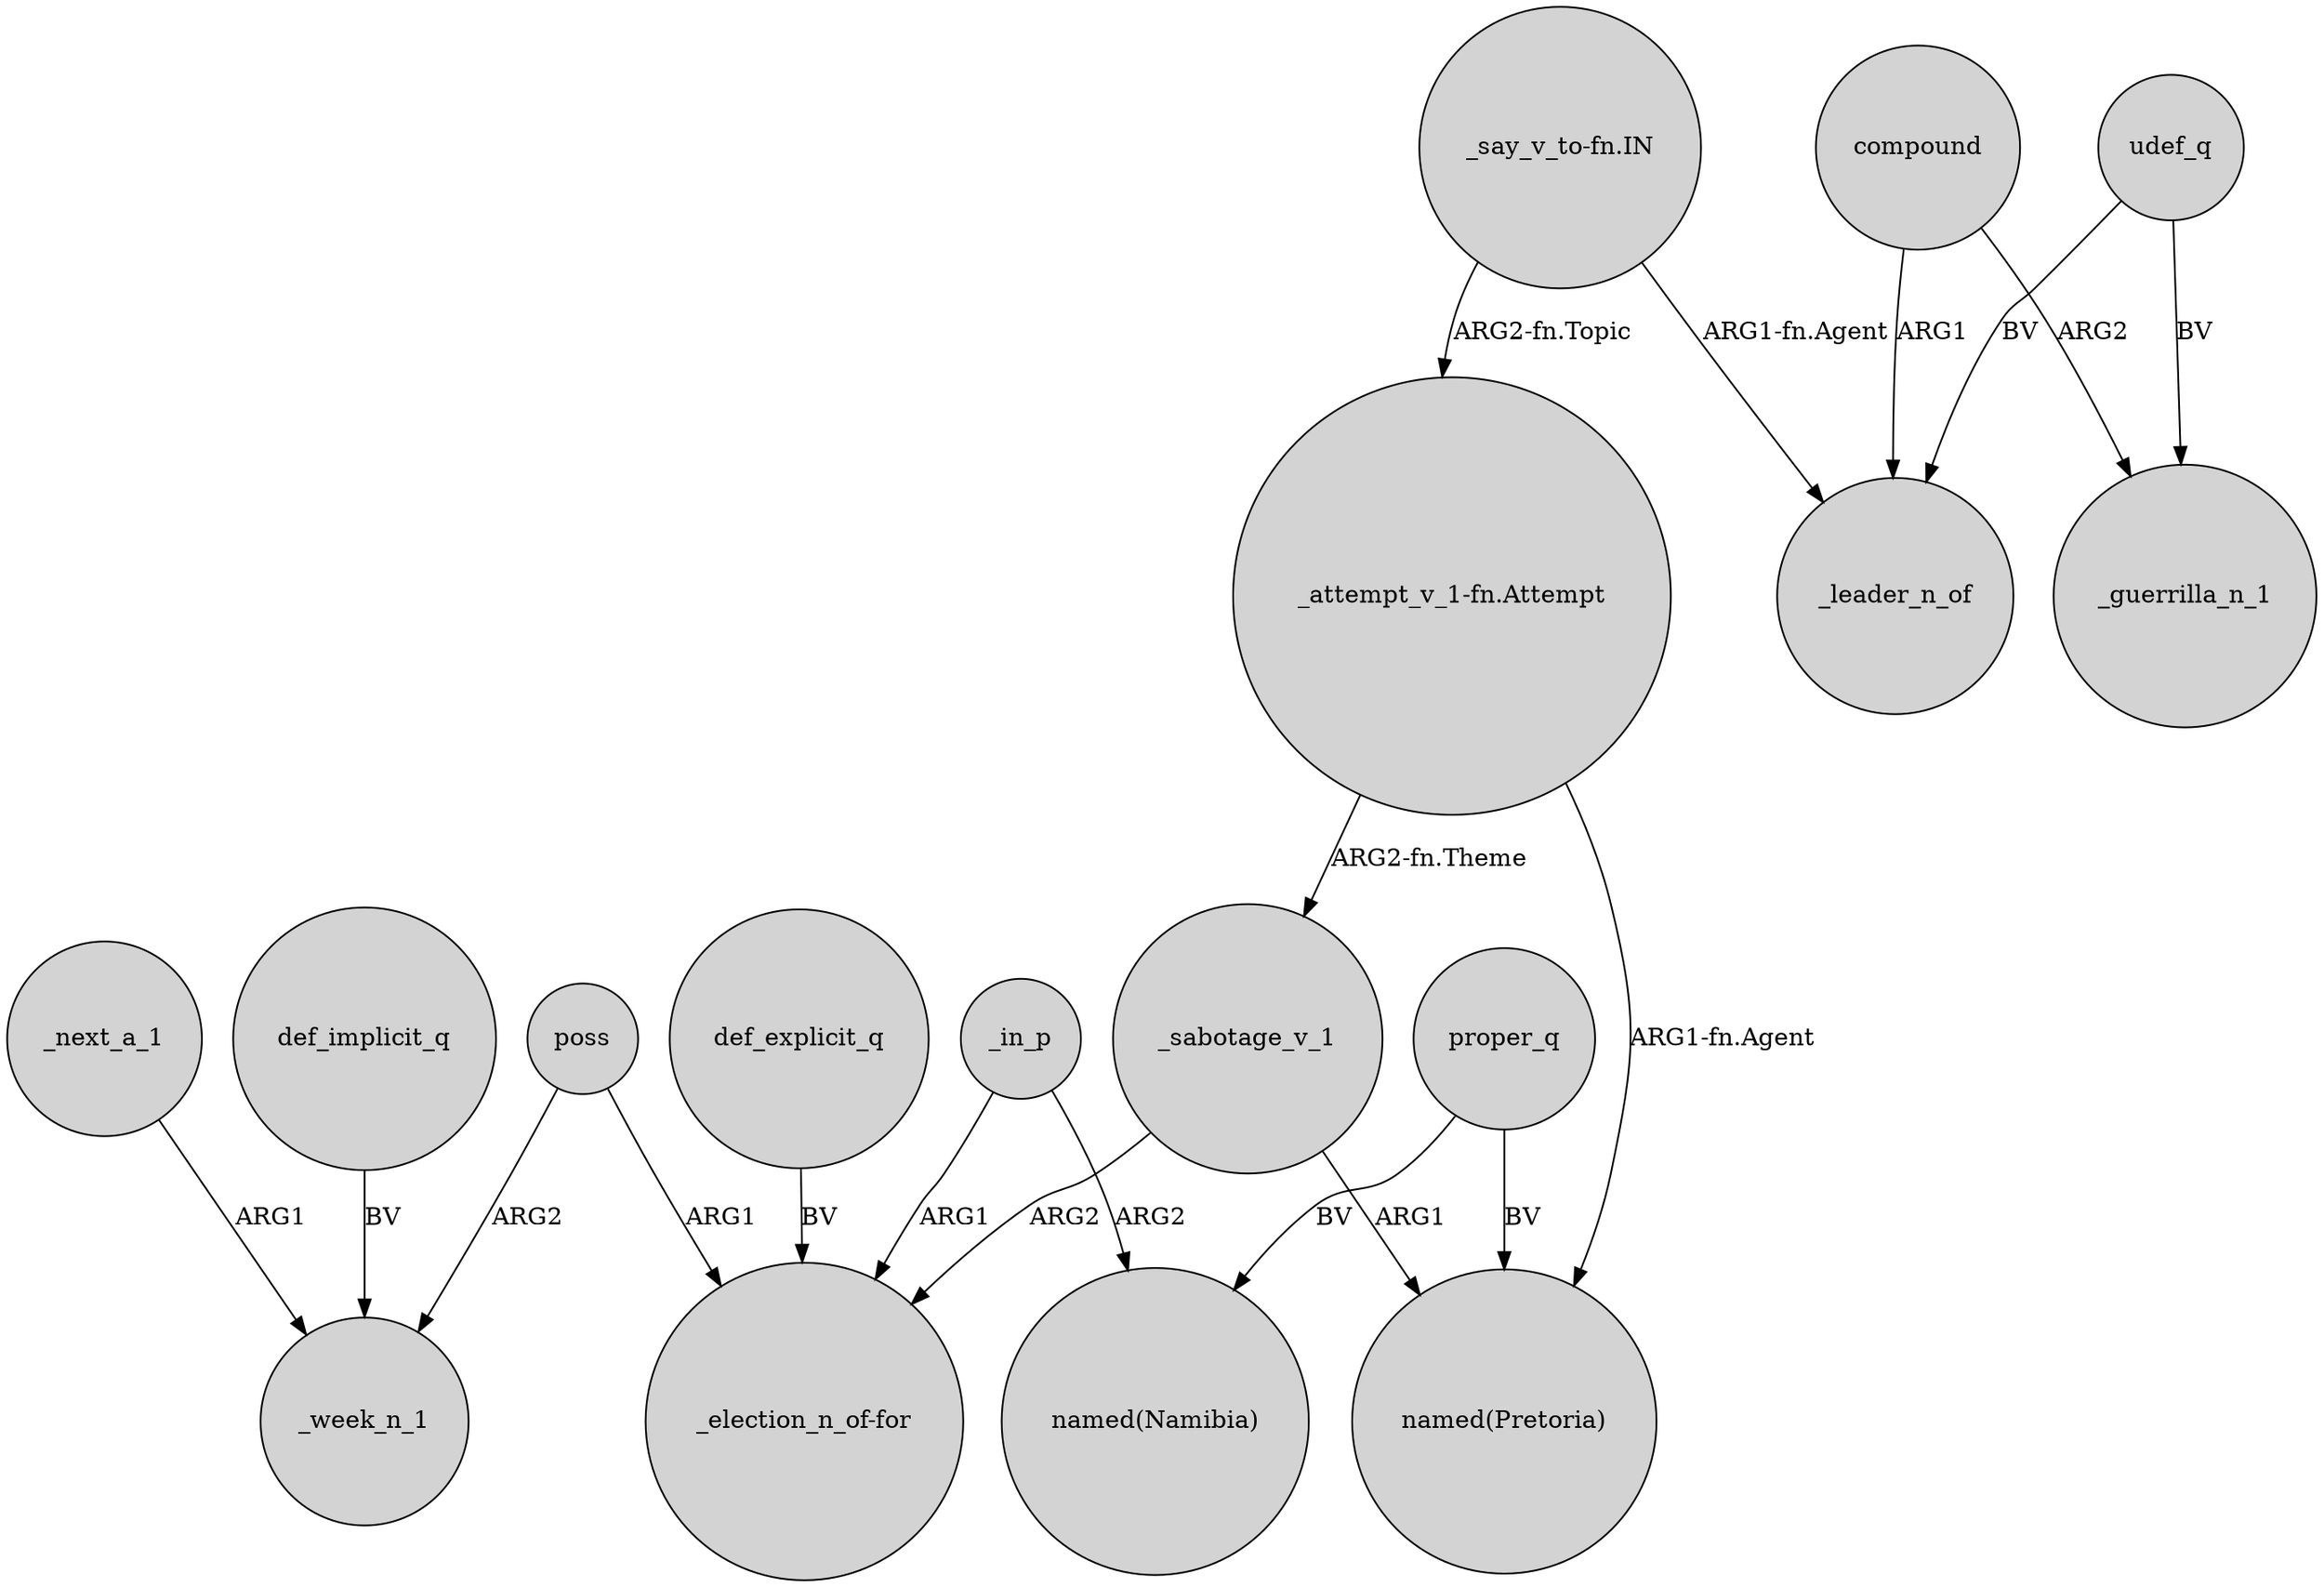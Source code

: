 digraph {
	node [shape=circle style=filled]
	def_implicit_q -> _week_n_1 [label=BV]
	_sabotage_v_1 -> "_election_n_of-for" [label=ARG2]
	"_say_v_to-fn.IN" -> "_attempt_v_1-fn.Attempt" [label="ARG2-fn.Topic"]
	"_attempt_v_1-fn.Attempt" -> _sabotage_v_1 [label="ARG2-fn.Theme"]
	compound -> _leader_n_of [label=ARG1]
	_in_p -> "_election_n_of-for" [label=ARG1]
	poss -> _week_n_1 [label=ARG2]
	proper_q -> "named(Pretoria)" [label=BV]
	def_explicit_q -> "_election_n_of-for" [label=BV]
	_sabotage_v_1 -> "named(Pretoria)" [label=ARG1]
	_in_p -> "named(Namibia)" [label=ARG2]
	"_say_v_to-fn.IN" -> _leader_n_of [label="ARG1-fn.Agent"]
	poss -> "_election_n_of-for" [label=ARG1]
	_next_a_1 -> _week_n_1 [label=ARG1]
	proper_q -> "named(Namibia)" [label=BV]
	"_attempt_v_1-fn.Attempt" -> "named(Pretoria)" [label="ARG1-fn.Agent"]
	udef_q -> _leader_n_of [label=BV]
	compound -> _guerrilla_n_1 [label=ARG2]
	udef_q -> _guerrilla_n_1 [label=BV]
}
